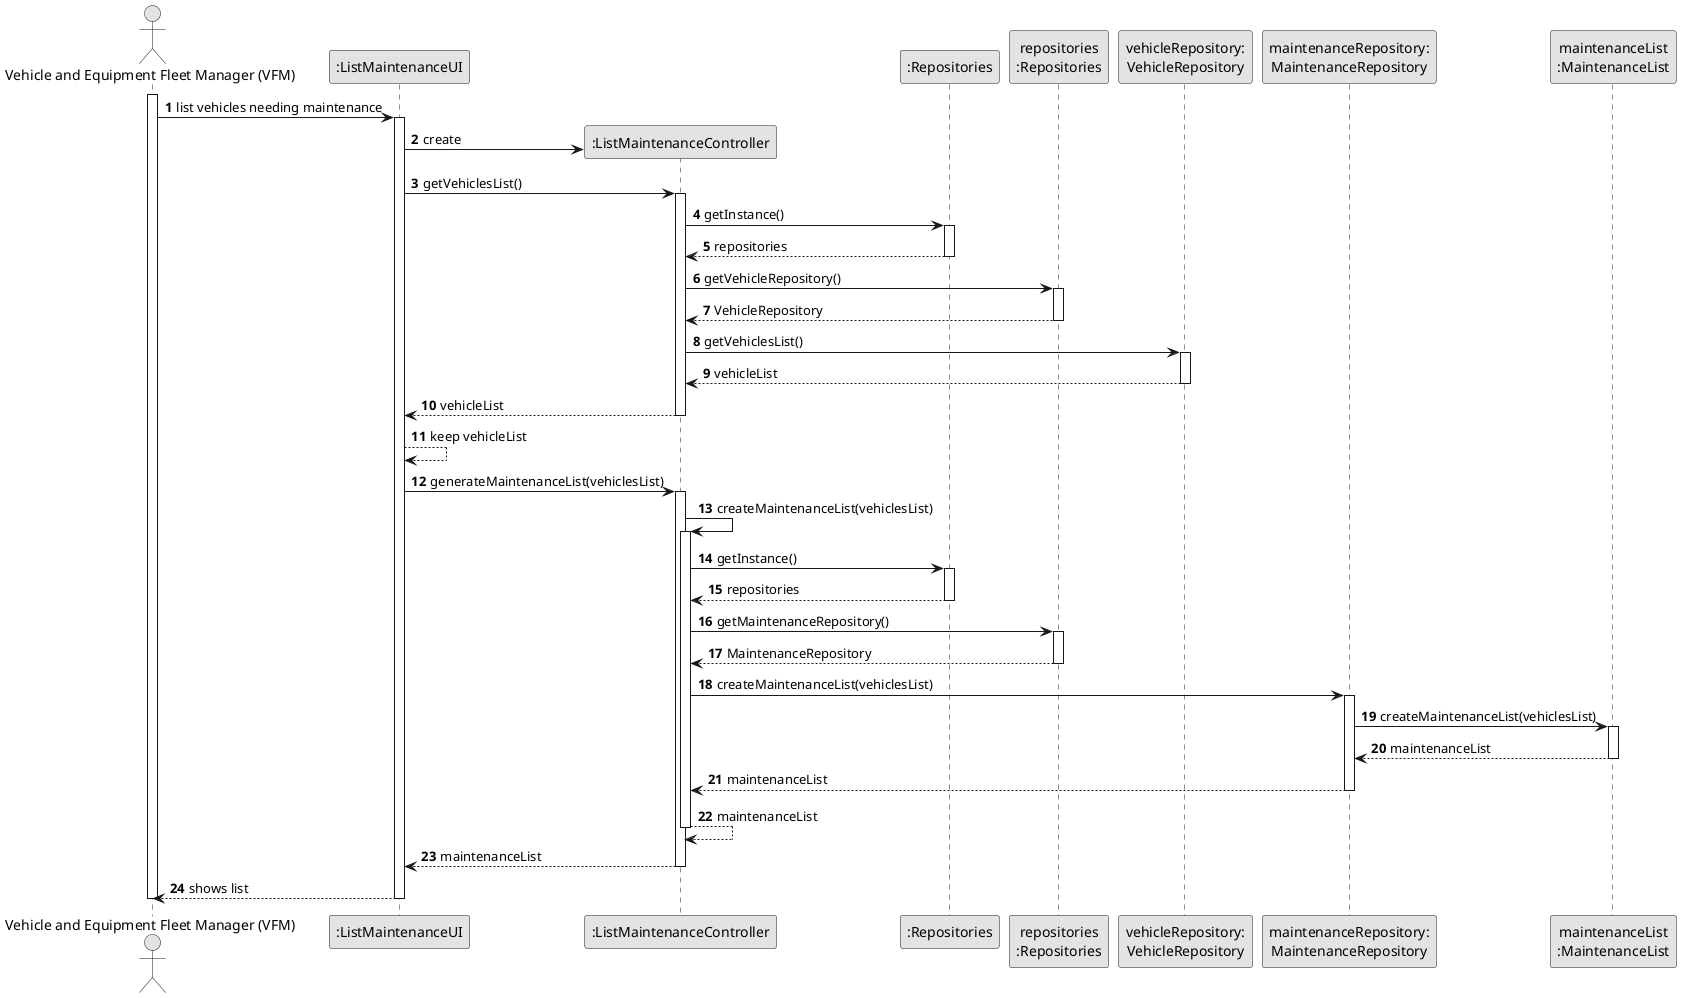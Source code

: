 @startuml
skinparam monochrome true
skinparam packageStyle rectangle
skinparam shadowing false

autonumber

'hide footbox
actor "Vehicle and Equipment Fleet Manager (VFM)" as VFM
participant ":ListMaintenanceUI" as UI
participant ":ListMaintenanceController" as CTRL
participant ":Repositories" as RepositorySingleton
participant "repositories\n:Repositories" as PLAT
participant "vehicleRepository:\nVehicleRepository" as VehicleRepository
participant "maintenanceRepository:\nMaintenanceRepository" as MaintenanceRepository
participant "maintenanceList\n:MaintenanceList" as MaintenanceList

activate VFM

    VFM -> UI :list vehicles needing maintenance
    activate UI

        UI -> CTRL** : create

        UI -> CTRL : getVehiclesList()
        activate CTRL

            CTRL -> RepositorySingleton : getInstance()
            activate RepositorySingleton

                RepositorySingleton --> CTRL: repositories
            deactivate RepositorySingleton

            CTRL -> PLAT : getVehicleRepository()
            activate PLAT

                PLAT --> CTRL: VehicleRepository
            deactivate PLAT

            CTRL -> VehicleRepository : getVehiclesList()
            activate VehicleRepository

                VehicleRepository --> CTRL : vehicleList
            deactivate VehicleRepository

            CTRL --> UI : vehicleList
        deactivate CTRL

        UI --> UI : keep vehicleList

        UI -> CTRL : generateMaintenanceList(vehiclesList)
        activate CTRL

            CTRL -> CTRL : createMaintenanceList(vehiclesList)
            activate CTRL

                CTRL -> RepositorySingleton : getInstance()
                activate RepositorySingleton

                    RepositorySingleton --> CTRL: repositories
                deactivate RepositorySingleton

                CTRL -> PLAT : getMaintenanceRepository()
                activate PLAT

                    PLAT --> CTRL: MaintenanceRepository
                deactivate PLAT

                CTRL -> MaintenanceRepository : createMaintenanceList(vehiclesList)
                activate MaintenanceRepository

                    MaintenanceRepository -> MaintenanceList : createMaintenanceList(vehiclesList)
                    activate MaintenanceList

                    MaintenanceList --> MaintenanceRepository : maintenanceList
                    deactivate MaintenanceList

                MaintenanceRepository --> CTRL : maintenanceList
                deactivate MaintenanceRepository

            CTRL --> CTRL : maintenanceList
            deactivate CTRL

            CTRL --> UI : maintenanceList
        deactivate CTRL

        UI --> VFM : shows list
    deactivate UI

deactivate VFM

@enduml